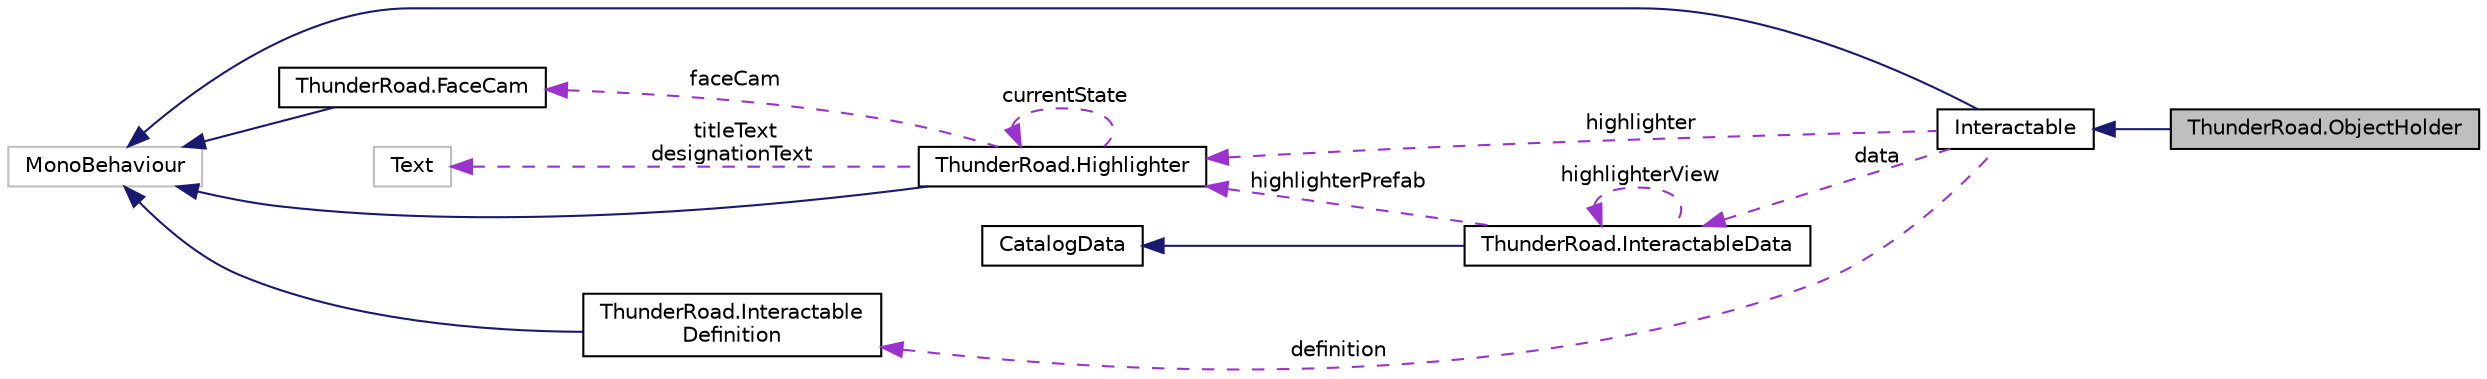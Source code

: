 digraph "ThunderRoad.ObjectHolder"
{
 // LATEX_PDF_SIZE
  edge [fontname="Helvetica",fontsize="10",labelfontname="Helvetica",labelfontsize="10"];
  node [fontname="Helvetica",fontsize="10",shape=record];
  rankdir="LR";
  Node1 [label="ThunderRoad.ObjectHolder",height=0.2,width=0.4,color="black", fillcolor="grey75", style="filled", fontcolor="black",tooltip="Class ObjectHolder. Implements the ThunderRoad.Interactable"];
  Node2 -> Node1 [dir="back",color="midnightblue",fontsize="10",style="solid",fontname="Helvetica"];
  Node2 [label="Interactable",height=0.2,width=0.4,color="black", fillcolor="white", style="filled",URL="$class_thunder_road_1_1_interactable.html",tooltip="Class Interactable. Implements the UnityEngine.MonoBehaviour"];
  Node3 -> Node2 [dir="back",color="midnightblue",fontsize="10",style="solid",fontname="Helvetica"];
  Node3 [label="MonoBehaviour",height=0.2,width=0.4,color="grey75", fillcolor="white", style="filled",tooltip=" "];
  Node4 -> Node2 [dir="back",color="darkorchid3",fontsize="10",style="dashed",label=" highlighter" ,fontname="Helvetica"];
  Node4 [label="ThunderRoad.Highlighter",height=0.2,width=0.4,color="black", fillcolor="white", style="filled",URL="$class_thunder_road_1_1_highlighter.html",tooltip="Class Highlighter. Implements the UnityEngine.MonoBehaviour"];
  Node3 -> Node4 [dir="back",color="midnightblue",fontsize="10",style="solid",fontname="Helvetica"];
  Node5 -> Node4 [dir="back",color="darkorchid3",fontsize="10",style="dashed",label=" faceCam" ,fontname="Helvetica"];
  Node5 [label="ThunderRoad.FaceCam",height=0.2,width=0.4,color="black", fillcolor="white", style="filled",URL="$class_thunder_road_1_1_face_cam.html",tooltip="Class FaceCam. Implements the UnityEngine.MonoBehaviour"];
  Node3 -> Node5 [dir="back",color="midnightblue",fontsize="10",style="solid",fontname="Helvetica"];
  Node6 -> Node4 [dir="back",color="darkorchid3",fontsize="10",style="dashed",label=" titleText\ndesignationText" ,fontname="Helvetica"];
  Node6 [label="Text",height=0.2,width=0.4,color="grey75", fillcolor="white", style="filled",tooltip=" "];
  Node4 -> Node4 [dir="back",color="darkorchid3",fontsize="10",style="dashed",label=" currentState" ,fontname="Helvetica"];
  Node7 -> Node2 [dir="back",color="darkorchid3",fontsize="10",style="dashed",label=" data" ,fontname="Helvetica"];
  Node7 [label="ThunderRoad.InteractableData",height=0.2,width=0.4,color="black", fillcolor="white", style="filled",URL="$class_thunder_road_1_1_interactable_data.html",tooltip="Class InteractableData. Implements the ThunderRoad.CatalogData"];
  Node8 -> Node7 [dir="back",color="midnightblue",fontsize="10",style="solid",fontname="Helvetica"];
  Node8 [label="CatalogData",height=0.2,width=0.4,color="black", fillcolor="white", style="filled",URL="$class_thunder_road_1_1_catalog_data.html",tooltip="Class CatalogData."];
  Node4 -> Node7 [dir="back",color="darkorchid3",fontsize="10",style="dashed",label=" highlighterPrefab" ,fontname="Helvetica"];
  Node7 -> Node7 [dir="back",color="darkorchid3",fontsize="10",style="dashed",label=" highlighterView" ,fontname="Helvetica"];
  Node9 -> Node2 [dir="back",color="darkorchid3",fontsize="10",style="dashed",label=" definition" ,fontname="Helvetica"];
  Node9 [label="ThunderRoad.Interactable\lDefinition",height=0.2,width=0.4,color="black", fillcolor="white", style="filled",URL="$class_thunder_road_1_1_interactable_definition.html",tooltip="Class InteractableDefinition. Implements the UnityEngine.MonoBehaviour"];
  Node3 -> Node9 [dir="back",color="midnightblue",fontsize="10",style="solid",fontname="Helvetica"];
}
